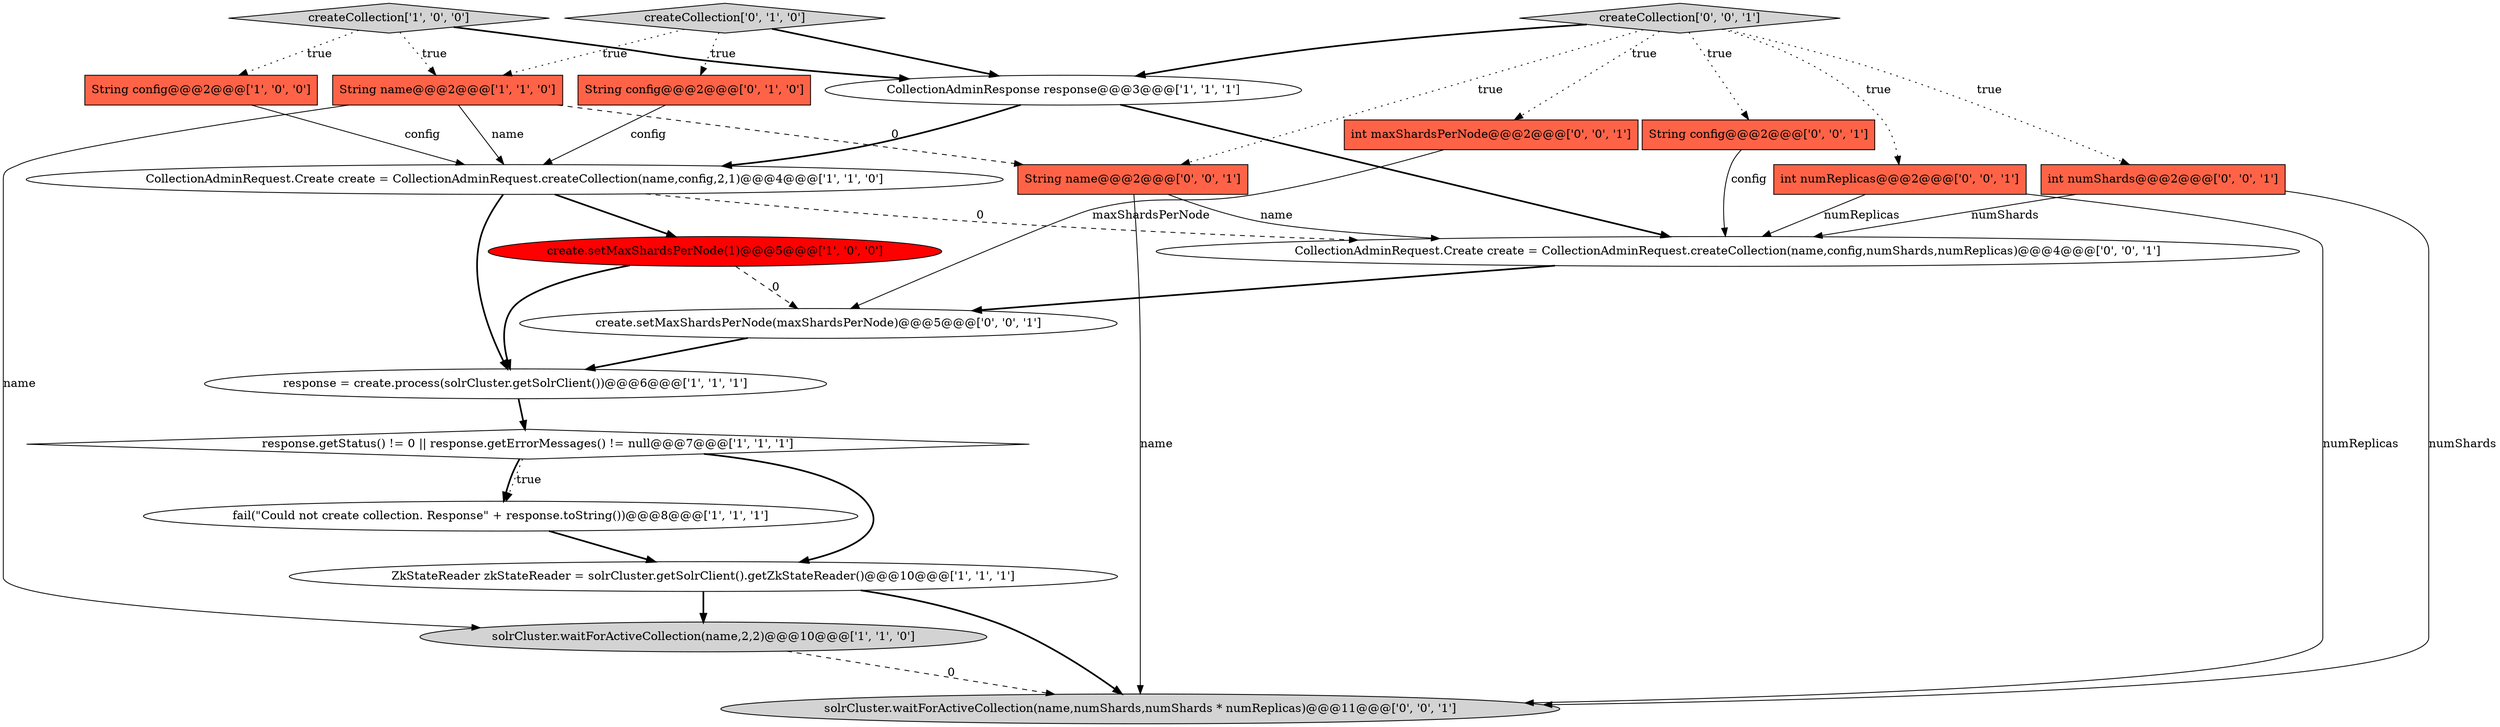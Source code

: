 digraph {
8 [style = filled, label = "String name@@@2@@@['1', '1', '0']", fillcolor = tomato, shape = box image = "AAA0AAABBB1BBB"];
19 [style = filled, label = "CollectionAdminRequest.Create create = CollectionAdminRequest.createCollection(name,config,numShards,numReplicas)@@@4@@@['0', '0', '1']", fillcolor = white, shape = ellipse image = "AAA0AAABBB3BBB"];
18 [style = filled, label = "createCollection['0', '0', '1']", fillcolor = lightgray, shape = diamond image = "AAA0AAABBB3BBB"];
4 [style = filled, label = "CollectionAdminResponse response@@@3@@@['1', '1', '1']", fillcolor = white, shape = ellipse image = "AAA0AAABBB1BBB"];
16 [style = filled, label = "int maxShardsPerNode@@@2@@@['0', '0', '1']", fillcolor = tomato, shape = box image = "AAA0AAABBB3BBB"];
14 [style = filled, label = "create.setMaxShardsPerNode(maxShardsPerNode)@@@5@@@['0', '0', '1']", fillcolor = white, shape = ellipse image = "AAA0AAABBB3BBB"];
21 [style = filled, label = "String name@@@2@@@['0', '0', '1']", fillcolor = tomato, shape = box image = "AAA0AAABBB3BBB"];
7 [style = filled, label = "fail(\"Could not create collection. Response\" + response.toString())@@@8@@@['1', '1', '1']", fillcolor = white, shape = ellipse image = "AAA0AAABBB1BBB"];
2 [style = filled, label = "createCollection['1', '0', '0']", fillcolor = lightgray, shape = diamond image = "AAA0AAABBB1BBB"];
15 [style = filled, label = "solrCluster.waitForActiveCollection(name,numShards,numShards * numReplicas)@@@11@@@['0', '0', '1']", fillcolor = lightgray, shape = ellipse image = "AAA0AAABBB3BBB"];
0 [style = filled, label = "String config@@@2@@@['1', '0', '0']", fillcolor = tomato, shape = box image = "AAA0AAABBB1BBB"];
12 [style = filled, label = "createCollection['0', '1', '0']", fillcolor = lightgray, shape = diamond image = "AAA0AAABBB2BBB"];
13 [style = filled, label = "int numReplicas@@@2@@@['0', '0', '1']", fillcolor = tomato, shape = box image = "AAA0AAABBB3BBB"];
11 [style = filled, label = "String config@@@2@@@['0', '1', '0']", fillcolor = tomato, shape = box image = "AAA0AAABBB2BBB"];
17 [style = filled, label = "String config@@@2@@@['0', '0', '1']", fillcolor = tomato, shape = box image = "AAA0AAABBB3BBB"];
1 [style = filled, label = "CollectionAdminRequest.Create create = CollectionAdminRequest.createCollection(name,config,2,1)@@@4@@@['1', '1', '0']", fillcolor = white, shape = ellipse image = "AAA0AAABBB1BBB"];
20 [style = filled, label = "int numShards@@@2@@@['0', '0', '1']", fillcolor = tomato, shape = box image = "AAA0AAABBB3BBB"];
5 [style = filled, label = "create.setMaxShardsPerNode(1)@@@5@@@['1', '0', '0']", fillcolor = red, shape = ellipse image = "AAA1AAABBB1BBB"];
9 [style = filled, label = "response = create.process(solrCluster.getSolrClient())@@@6@@@['1', '1', '1']", fillcolor = white, shape = ellipse image = "AAA0AAABBB1BBB"];
6 [style = filled, label = "solrCluster.waitForActiveCollection(name,2,2)@@@10@@@['1', '1', '0']", fillcolor = lightgray, shape = ellipse image = "AAA0AAABBB1BBB"];
3 [style = filled, label = "response.getStatus() != 0 || response.getErrorMessages() != null@@@7@@@['1', '1', '1']", fillcolor = white, shape = diamond image = "AAA0AAABBB1BBB"];
10 [style = filled, label = "ZkStateReader zkStateReader = solrCluster.getSolrClient().getZkStateReader()@@@10@@@['1', '1', '1']", fillcolor = white, shape = ellipse image = "AAA0AAABBB1BBB"];
1->5 [style = bold, label=""];
3->7 [style = dotted, label="true"];
5->14 [style = dashed, label="0"];
2->0 [style = dotted, label="true"];
10->15 [style = bold, label=""];
20->15 [style = solid, label="numShards"];
5->9 [style = bold, label=""];
18->16 [style = dotted, label="true"];
8->6 [style = solid, label="name"];
7->10 [style = bold, label=""];
12->8 [style = dotted, label="true"];
21->15 [style = solid, label="name"];
1->19 [style = dashed, label="0"];
4->19 [style = bold, label=""];
18->21 [style = dotted, label="true"];
13->19 [style = solid, label="numReplicas"];
13->15 [style = solid, label="numReplicas"];
18->20 [style = dotted, label="true"];
8->21 [style = dashed, label="0"];
2->4 [style = bold, label=""];
20->19 [style = solid, label="numShards"];
10->6 [style = bold, label=""];
8->1 [style = solid, label="name"];
21->19 [style = solid, label="name"];
1->9 [style = bold, label=""];
12->11 [style = dotted, label="true"];
0->1 [style = solid, label="config"];
3->10 [style = bold, label=""];
16->14 [style = solid, label="maxShardsPerNode"];
19->14 [style = bold, label=""];
18->4 [style = bold, label=""];
12->4 [style = bold, label=""];
3->7 [style = bold, label=""];
6->15 [style = dashed, label="0"];
11->1 [style = solid, label="config"];
9->3 [style = bold, label=""];
17->19 [style = solid, label="config"];
14->9 [style = bold, label=""];
4->1 [style = bold, label=""];
18->17 [style = dotted, label="true"];
2->8 [style = dotted, label="true"];
18->13 [style = dotted, label="true"];
}
